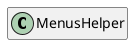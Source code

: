 @startuml
set namespaceSeparator \\
hide members
hide << alias >> circle

class MenusHelper
@enduml
